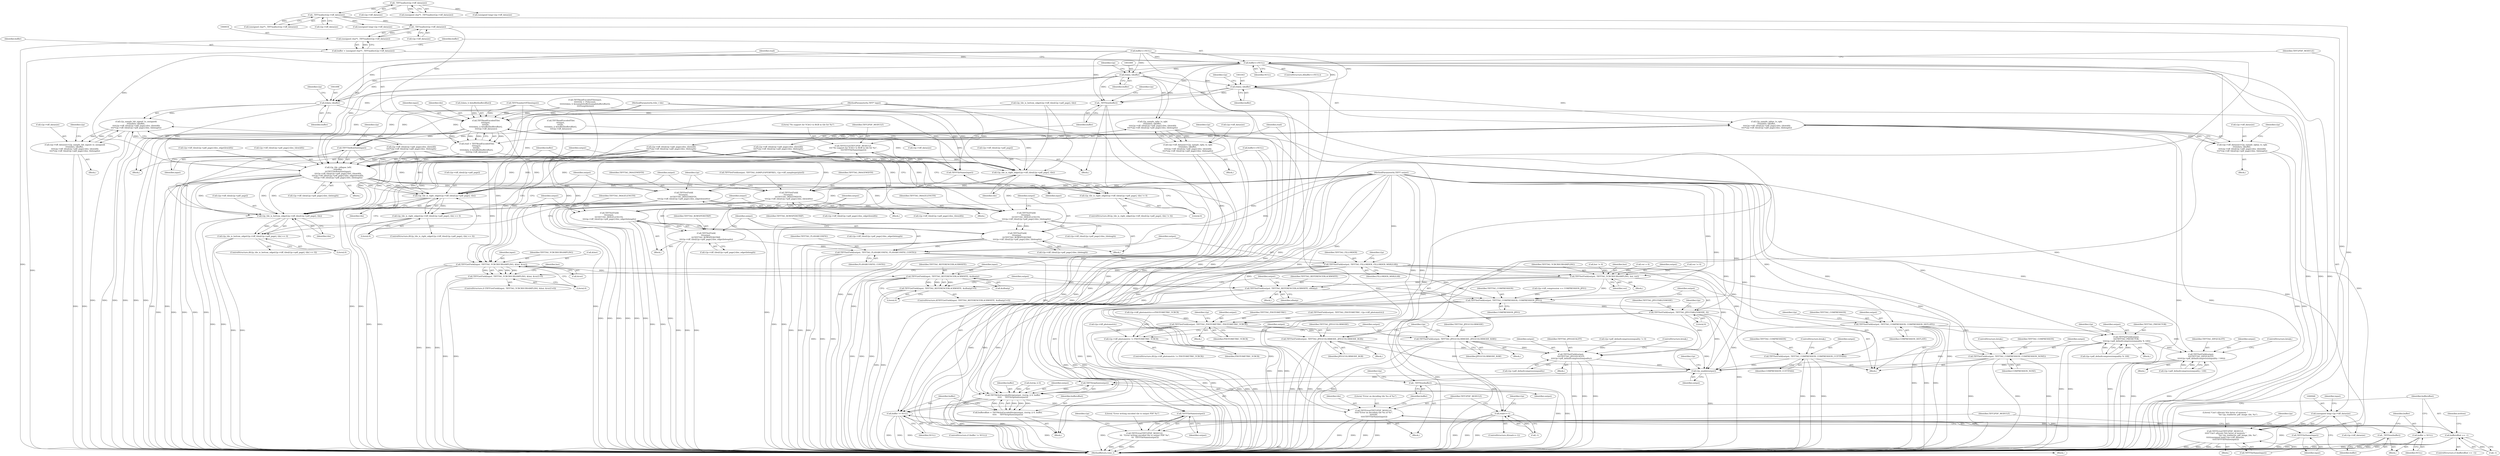 digraph "0_libtiff_c7153361a4041260719b340f73f2f76@API" {
"1000935" [label="(Call,_TIFFmalloc(t2p->tiff_datasize))"];
"1000826" [label="(Call,_TIFFmalloc(t2p->tiff_datasize))"];
"1000796" [label="(Call,_TIFFmalloc(t2p->tiff_datasize))"];
"1000933" [label="(Call,(unsigned char*) _TIFFmalloc(t2p->tiff_datasize))"];
"1000931" [label="(Call,buffer = (unsigned char*) _TIFFmalloc(t2p->tiff_datasize))"];
"1000940" [label="(Call,buffer==NULL)"];
"1000987" [label="(Call,_TIFFfree(buffer))"];
"1001008" [label="(Call,(tdata_t)buffer)"];
"1001007" [label="(Call,t2p_sample_rgba_to_rgb(\n\t\t\t\t(tdata_t)buffer, \n\t\t\t\tt2p->tiff_tiles[t2p->pdf_page].tiles_tilewidth\n\t\t\t\t*t2p->tiff_tiles[t2p->pdf_page].tiles_tilelength))"];
"1001003" [label="(Call,t2p->tiff_datasize=t2p_sample_rgba_to_rgb(\n\t\t\t\t(tdata_t)buffer, \n\t\t\t\tt2p->tiff_tiles[t2p->pdf_page].tiles_tilewidth\n\t\t\t\t*t2p->tiff_tiles[t2p->pdf_page].tiles_tilelength))"];
"1001042" [label="(Call,(tdata_t)buffer)"];
"1001041" [label="(Call,t2p_sample_rgbaa_to_rgb(\n\t\t\t\t(tdata_t)buffer, \n\t\t\t\tt2p->tiff_tiles[t2p->pdf_page].tiles_tilewidth\n\t\t\t\t*t2p->tiff_tiles[t2p->pdf_page].tiles_tilelength))"];
"1001037" [label="(Call,t2p->tiff_datasize=t2p_sample_rgbaa_to_rgb(\n\t\t\t\t(tdata_t)buffer, \n\t\t\t\tt2p->tiff_tiles[t2p->pdf_page].tiles_tilewidth\n\t\t\t\t*t2p->tiff_tiles[t2p->pdf_page].tiles_tilelength))"];
"1001076" [label="(Call,_TIFFfree(buffer))"];
"1001097" [label="(Call,(tdata_t)buffer)"];
"1001096" [label="(Call,t2p_sample_lab_signed_to_unsigned(\n\t\t\t\t(tdata_t)buffer, \n\t\t\t\tt2p->tiff_tiles[t2p->pdf_page].tiles_tilewidth\n\t\t\t\t*t2p->tiff_tiles[t2p->pdf_page].tiles_tilelength))"];
"1001092" [label="(Call,t2p->tiff_datasize=t2p_sample_lab_signed_to_unsigned(\n\t\t\t\t(tdata_t)buffer, \n\t\t\t\tt2p->tiff_tiles[t2p->pdf_page].tiles_tilewidth\n\t\t\t\t*t2p->tiff_tiles[t2p->pdf_page].tiles_tilelength))"];
"1001132" [label="(Call,t2p_tile_collapse_left(\n\t\t\tbuffer, \n\t\t\tTIFFTileRowSize(input),\n\t\t\tt2p->tiff_tiles[t2p->pdf_page].tiles_tilewidth,\n\t\t\tt2p->tiff_tiles[t2p->pdf_page].tiles_edgetilewidth, \n\t\t\tt2p->tiff_tiles[t2p->pdf_page].tiles_tilelength))"];
"1001185" [label="(Call,t2p_tile_is_right_edge(t2p->tiff_tiles[t2p->pdf_page], tile))"];
"1001184" [label="(Call,t2p_tile_is_right_edge(t2p->tiff_tiles[t2p->pdf_page], tile) == 0)"];
"1001224" [label="(Call,t2p_tile_is_bottom_edge(t2p->tiff_tiles[t2p->pdf_page], tile))"];
"1001223" [label="(Call,t2p_tile_is_bottom_edge(t2p->tiff_tiles[t2p->pdf_page], tile) == 0)"];
"1001196" [label="(Call,TIFFSetField(\n\t\t\toutput, \n\t\t\tTIFFTAG_IMAGEWIDTH, \n\t\t\tt2p->tiff_tiles[t2p->pdf_page].tiles_tilewidth))"];
"1001235" [label="(Call,TIFFSetField(\n\t\t\toutput, \n\t\t\tTIFFTAG_IMAGELENGTH, \n\t\t\tt2p->tiff_tiles[t2p->pdf_page].tiles_tilelength))"];
"1001247" [label="(Call,TIFFSetField(\n\t\t\toutput, \n\t\t\tTIFFTAG_ROWSPERSTRIP, \n\t\t\tt2p->tiff_tiles[t2p->pdf_page].tiles_tilelength))"];
"1001285" [label="(Call,TIFFSetField(output, TIFFTAG_PLANARCONFIG, PLANARCONFIG_CONTIG))"];
"1001289" [label="(Call,TIFFSetField(output, TIFFTAG_FILLORDER, FILLORDER_MSB2LSB))"];
"1001299" [label="(Call,TIFFSetField(output, TIFFTAG_COMPRESSION, COMPRESSION_NONE))"];
"1001478" [label="(Call,t2p_enable(output))"];
"1001493" [label="(Call,TIFFStripSize(output))"];
"1001487" [label="(Call,TIFFWriteEncodedStrip(output, (tstrip_t) 0, buffer,\n\t\t\t\t\t     TIFFStripSize(output)))"];
"1001485" [label="(Call,bufferoffset = TIFFWriteEncodedStrip(output, (tstrip_t) 0, buffer,\n\t\t\t\t\t     TIFFStripSize(output)))"];
"1001506" [label="(Call,bufferoffset == -1)"];
"1001496" [label="(Call,buffer != NULL)"];
"1001500" [label="(Call,_TIFFfree(buffer))"];
"1001502" [label="(Call,buffer = NULL)"];
"1001514" [label="(Call,TIFFFileName(output))"];
"1001511" [label="(Call,TIFFError(TIFF2PDF_MODULE, \n\t\t\t  \"Error writing encoded tile to output PDF %s\", \n\t\t\t  TIFFFileName(output)))"];
"1001305" [label="(Call,TIFFSetField(output, TIFFTAG_COMPRESSION, COMPRESSION_CCITTFAX4))"];
"1001346" [label="(Call,TIFFSetField(output, TIFFTAG_YCBCRSUBSAMPLING, hor, ver))"];
"1001360" [label="(Call,TIFFSetField(output, TIFFTAG_REFERENCEBLACKWHITE, xfloatp))"];
"1001364" [label="(Call,TIFFSetField(output, TIFFTAG_COMPRESSION, COMPRESSION_JPEG))"];
"1001368" [label="(Call,TIFFSetField(output, TIFFTAG_JPEGTABLESMODE, 0))"];
"1001381" [label="(Call,TIFFSetField(output, TIFFTAG_PHOTOMETRIC, PHOTOMETRIC_YCBCR))"];
"1001386" [label="(Call,t2p->tiff_photometric != PHOTOMETRIC_YCBCR)"];
"1001392" [label="(Call,TIFFSetField(output, TIFFTAG_JPEGCOLORMODE, JPEGCOLORMODE_RGB))"];
"1001429" [label="(Call,TIFFSetField(output, \n\t\t\t\tTIFFTAG_JPEGQUALITY, \n\t\t\t\tt2p->pdf_defaultcompressionquality))"];
"1001398" [label="(Call,TIFFSetField(output, TIFFTAG_JPEGCOLORMODE, JPEGCOLORMODE_RAW))"];
"1001437" [label="(Call,TIFFSetField(output, TIFFTAG_COMPRESSION, COMPRESSION_DEFLATE))"];
"1001450" [label="(Call,TIFFSetField(output, \n\t\t\t\tTIFFTAG_PREDICTOR, \n\t\t\t\tt2p->pdf_defaultcompressionquality % 100))"];
"1001467" [label="(Call,TIFFSetField(output, \n\t\t\t\tTIFFTAG_ZIPQUALITY, \n\t\t\t\t(t2p->pdf_defaultcompressionquality / 100)))"];
"1001261" [label="(Call,TIFFSetField(\n\t\t\toutput, \n\t\t\tTIFFTAG_IMAGELENGTH, \n\t\t\tt2p->tiff_tiles[t2p->pdf_page].tiles_edgetilelength))"];
"1001273" [label="(Call,TIFFSetField(\n\t\t\toutput, \n\t\t\tTIFFTAG_ROWSPERSTRIP, \n\t\t\tt2p->tiff_tiles[t2p->pdf_page].tiles_edgetilelength))"];
"1001210" [label="(Call,TIFFSetField(\n\t\t\toutput, \n\t\t\tTIFFTAG_IMAGEWIDTH, \n\t\t\tt2p->tiff_tiles[t2p->pdf_page].tiles_edgetilewidth))"];
"1000947" [label="(Call,(unsigned long) t2p->tiff_datasize)"];
"1000944" [label="(Call,TIFFError(TIFF2PDF_MODULE, \n\t\t\t\t\t\"Can't allocate %lu bytes of memory \"\n                                        \"for t2p_readwrite_pdf_image_tile, %s\", \n\t\t\t\t\t(unsigned long) t2p->tiff_datasize, \n\t\t\t\t\tTIFFFileName(input)))"];
"1000963" [label="(Call,TIFFReadEncodedTile(\n\t\t\t\tinput, \n\t\t\t\ttile, \n\t\t\t\t(tdata_t) &buffer[bufferoffset], \n\t\t\t\tt2p->tiff_datasize))"];
"1000961" [label="(Call,read = TIFFReadEncodedTile(\n\t\t\t\tinput, \n\t\t\t\ttile, \n\t\t\t\t(tdata_t) &buffer[bufferoffset], \n\t\t\t\tt2p->tiff_datasize))"];
"1000976" [label="(Call,read==-1)"];
"1000981" [label="(Call,TIFFError(TIFF2PDF_MODULE, \n\t\t\t\t\t\"Error on decoding tile %u of %s\", \n\t\t\t\t\ttile, \n\t\t\t\t\tTIFFFileName(input)))"];
"1000985" [label="(Call,TIFFFileName(input))"];
"1001074" [label="(Call,TIFFFileName(input))"];
"1001071" [label="(Call,TIFFError(TIFF2PDF_MODULE, \n\t\t\t\t\"No support for YCbCr to RGB in tile for %s\", \n\t\t\t\tTIFFFileName(input)))"];
"1001121" [label="(Call,t2p_tile_is_right_edge(t2p->tiff_tiles[t2p->pdf_page], tile))"];
"1001120" [label="(Call,t2p_tile_is_right_edge(t2p->tiff_tiles[t2p->pdf_page], tile) != 0)"];
"1001134" [label="(Call,TIFFTileRowSize(input))"];
"1001328" [label="(Call,TIFFGetField(input, TIFFTAG_YCBCRSUBSAMPLING, &hor, &ver))"];
"1001327" [label="(Call,TIFFGetField(input, TIFFTAG_YCBCRSUBSAMPLING, &hor, &ver)!=0)"];
"1001353" [label="(Call,TIFFGetField(input, TIFFTAG_REFERENCEBLACKWHITE, &xfloatp))"];
"1001352" [label="(Call,TIFFGetField(input, TIFFTAG_REFERENCEBLACKWHITE, &xfloatp)!=0)"];
"1001355" [label="(Identifier,TIFFTAG_REFERENCEBLACKWHITE)"];
"1000869" [label="(Call,TIFFReadEncodedTile(input, \n\t\t\t\t\t\ttile + i*tilecount, \n\t\t\t\t\t\t(tdata_t) &(samplebuffer[samplebufferoffset]), \n\t\t\t\t\t\tseptilesize))"];
"1001348" [label="(Identifier,TIFFTAG_YCBCRSUBSAMPLING)"];
"1001232" [label="(Identifier,tile)"];
"1001359" [label="(Block,)"];
"1000984" [label="(Identifier,tile)"];
"1001099" [label="(Identifier,buffer)"];
"1001430" [label="(Identifier,output)"];
"1001445" [label="(Identifier,t2p)"];
"1000985" [label="(Call,TIFFFileName(input))"];
"1001390" [label="(Identifier,PHOTOMETRIC_YCBCR)"];
"1001395" [label="(Identifier,JPEGCOLORMODE_RGB)"];
"1001288" [label="(Identifier,PLANARCONFIG_CONTIG)"];
"1001494" [label="(Identifier,output)"];
"1000826" [label="(Call,_TIFFmalloc(t2p->tiff_datasize))"];
"1001453" [label="(Call,t2p->pdf_defaultcompressionquality % 100)"];
"1001501" [label="(Identifier,buffer)"];
"1000981" [label="(Call,TIFFError(TIFF2PDF_MODULE, \n\t\t\t\t\t\"Error on decoding tile %u of %s\", \n\t\t\t\t\ttile, \n\t\t\t\t\tTIFFFileName(input)))"];
"1001486" [label="(Identifier,bufferoffset)"];
"1001213" [label="(Call,t2p->tiff_tiles[t2p->pdf_page].tiles_edgetilewidth)"];
"1001329" [label="(Identifier,input)"];
"1000963" [label="(Call,TIFFReadEncodedTile(\n\t\t\t\tinput, \n\t\t\t\ttile, \n\t\t\t\t(tdata_t) &buffer[bufferoffset], \n\t\t\t\tt2p->tiff_datasize))"];
"1000947" [label="(Call,(unsigned long) t2p->tiff_datasize)"];
"1001045" [label="(Call,t2p->tiff_tiles[t2p->pdf_page].tiles_tilewidth\n\t\t\t\t*t2p->tiff_tiles[t2p->pdf_page].tiles_tilelength)"];
"1001502" [label="(Call,buffer = NULL)"];
"1001234" [label="(Block,)"];
"1001388" [label="(Identifier,t2p)"];
"1001360" [label="(Call,TIFFSetField(output, TIFFTAG_REFERENCEBLACKWHITE, xfloatp))"];
"1000961" [label="(Call,read = TIFFReadEncodedTile(\n\t\t\t\tinput, \n\t\t\t\ttile, \n\t\t\t\t(tdata_t) &buffer[bufferoffset], \n\t\t\t\tt2p->tiff_datasize))"];
"1001301" [label="(Identifier,TIFFTAG_COMPRESSION)"];
"1001339" [label="(Call,hor != 0)"];
"1001260" [label="(Block,)"];
"1001478" [label="(Call,t2p_enable(output))"];
"1001394" [label="(Identifier,TIFFTAG_JPEGCOLORMODE)"];
"1001130" [label="(Literal,0)"];
"1001333" [label="(Call,&ver)"];
"1001467" [label="(Call,TIFFSetField(output, \n\t\t\t\tTIFFTAG_ZIPQUALITY, \n\t\t\t\t(t2p->pdf_defaultcompressionquality / 100)))"];
"1000942" [label="(Identifier,NULL)"];
"1001392" [label="(Call,TIFFSetField(output, TIFFTAG_JPEGCOLORMODE, JPEGCOLORMODE_RGB))"];
"1000112" [label="(MethodParameterIn,ttile_t tile)"];
"1001356" [label="(Call,&xfloatp)"];
"1001236" [label="(Identifier,output)"];
"1000933" [label="(Call,(unsigned char*) _TIFFmalloc(t2p->tiff_datasize))"];
"1001247" [label="(Call,TIFFSetField(\n\t\t\toutput, \n\t\t\tTIFFTAG_ROWSPERSTRIP, \n\t\t\tt2p->tiff_tiles[t2p->pdf_page].tiles_tilelength))"];
"1001429" [label="(Call,TIFFSetField(output, \n\t\t\t\tTIFFTAG_JPEGQUALITY, \n\t\t\t\tt2p->pdf_defaultcompressionquality))"];
"1001518" [label="(Identifier,t2p)"];
"1001349" [label="(Identifier,hor)"];
"1001323" [label="(Call,ver = 0)"];
"1001300" [label="(Identifier,output)"];
"1001439" [label="(Identifier,TIFFTAG_COMPRESSION)"];
"1001211" [label="(Identifier,output)"];
"1000953" [label="(Identifier,input)"];
"1001120" [label="(Call,t2p_tile_is_right_edge(t2p->tiff_tiles[t2p->pdf_page], tile) != 0)"];
"1001289" [label="(Call,TIFFSetField(output, TIFFTAG_FILLORDER, FILLORDER_MSB2LSB))"];
"1000982" [label="(Identifier,TIFF2PDF_MODULE)"];
"1001093" [label="(Call,t2p->tiff_datasize)"];
"1001431" [label="(Identifier,TIFFTAG_JPEGQUALITY)"];
"1001193" [label="(Identifier,tile)"];
"1001223" [label="(Call,t2p_tile_is_bottom_edge(t2p->tiff_tiles[t2p->pdf_page], tile) == 0)"];
"1001222" [label="(ControlStructure,if(t2p_tile_is_bottom_edge(t2p->tiff_tiles[t2p->pdf_page], tile) == 0))"];
"1001399" [label="(Identifier,output)"];
"1001398" [label="(Call,TIFFSetField(output, TIFFTAG_JPEGCOLORMODE, JPEGCOLORMODE_RAW))"];
"1001302" [label="(Identifier,COMPRESSION_NONE)"];
"1001290" [label="(Identifier,output)"];
"1001368" [label="(Call,TIFFSetField(output, TIFFTAG_JPEGTABLESMODE, 0))"];
"1001512" [label="(Identifier,TIFF2PDF_MODULE)"];
"1001485" [label="(Call,bufferoffset = TIFFWriteEncodedStrip(output, (tstrip_t) 0, buffer,\n\t\t\t\t\t     TIFFStripSize(output)))"];
"1001504" [label="(Identifier,NULL)"];
"1000962" [label="(Identifier,read)"];
"1001233" [label="(Literal,0)"];
"1001387" [label="(Call,t2p->tiff_photometric)"];
"1001135" [label="(Identifier,input)"];
"1001132" [label="(Call,t2p_tile_collapse_left(\n\t\t\tbuffer, \n\t\t\tTIFFTileRowSize(input),\n\t\t\tt2p->tiff_tiles[t2p->pdf_page].tiles_tilewidth,\n\t\t\tt2p->tiff_tiles[t2p->pdf_page].tiles_edgetilewidth, \n\t\t\tt2p->tiff_tiles[t2p->pdf_page].tiles_tilelength))"];
"1001133" [label="(Identifier,buffer)"];
"1000991" [label="(Identifier,t2p)"];
"1001366" [label="(Identifier,TIFFTAG_COMPRESSION)"];
"1001038" [label="(Call,t2p->tiff_datasize)"];
"1001340" [label="(Identifier,hor)"];
"1000931" [label="(Call,buffer = (unsigned char*) _TIFFmalloc(t2p->tiff_datasize))"];
"1001071" [label="(Call,TIFFError(TIFF2PDF_MODULE, \n\t\t\t\t\"No support for YCbCr to RGB in tile for %s\", \n\t\t\t\tTIFFFileName(input)))"];
"1001199" [label="(Call,t2p->tiff_tiles[t2p->pdf_page].tiles_tilewidth)"];
"1001285" [label="(Call,TIFFSetField(output, TIFFTAG_PLANARCONFIG, PLANARCONFIG_CONTIG))"];
"1001515" [label="(Identifier,output)"];
"1000932" [label="(Identifier,buffer)"];
"1001308" [label="(Identifier,COMPRESSION_CCITTFAX4)"];
"1001328" [label="(Call,TIFFGetField(input, TIFFTAG_YCBCRSUBSAMPLING, &hor, &ver))"];
"1001487" [label="(Call,TIFFWriteEncodedStrip(output, (tstrip_t) 0, buffer,\n\t\t\t\t\t     TIFFStripSize(output)))"];
"1000927" [label="(Call,buffer==NULL)"];
"1000824" [label="(Call,(unsigned char*) _TIFFmalloc(t2p->tiff_datasize))"];
"1001380" [label="(Block,)"];
"1000999" [label="(Identifier,t2p)"];
"1000945" [label="(Identifier,TIFF2PDF_MODULE)"];
"1001042" [label="(Call,(tdata_t)buffer)"];
"1000930" [label="(Block,)"];
"1001124" [label="(Identifier,t2p)"];
"1000987" [label="(Call,_TIFFfree(buffer))"];
"1000980" [label="(Block,)"];
"1001097" [label="(Call,(tdata_t)buffer)"];
"1001010" [label="(Identifier,buffer)"];
"1001237" [label="(Identifier,TIFFTAG_IMAGELENGTH)"];
"1001291" [label="(Identifier,TIFFTAG_FILLORDER)"];
"1001297" [label="(Block,)"];
"1001492" [label="(Identifier,buffer)"];
"1001423" [label="(Call,t2p->pdf_defaultcompressionquality != 0)"];
"1001345" [label="(Block,)"];
"1001129" [label="(Identifier,tile)"];
"1001511" [label="(Call,TIFFError(TIFF2PDF_MODULE, \n\t\t\t  \"Error writing encoded tile to output PDF %s\", \n\t\t\t  TIFFFileName(output)))"];
"1001184" [label="(Call,t2p_tile_is_right_edge(t2p->tiff_tiles[t2p->pdf_page], tile) == 0)"];
"1000111" [label="(MethodParameterIn,TIFF* output)"];
"1001134" [label="(Call,TIFFTileRowSize(input))"];
"1001365" [label="(Identifier,output)"];
"1001139" [label="(Identifier,t2p)"];
"1000972" [label="(Call,t2p->tiff_datasize)"];
"1001496" [label="(Call,buffer != NULL)"];
"1000827" [label="(Call,t2p->tiff_datasize)"];
"1001273" [label="(Call,TIFFSetField(\n\t\t\toutput, \n\t\t\tTIFFTAG_ROWSPERSTRIP, \n\t\t\tt2p->tiff_tiles[t2p->pdf_page].tiles_edgetilelength))"];
"1001303" [label="(ControlStructure,break;)"];
"1001362" [label="(Identifier,TIFFTAG_REFERENCEBLACKWHITE)"];
"1000949" [label="(Call,t2p->tiff_datasize)"];
"1001470" [label="(Call,t2p->pdf_defaultcompressionquality / 100)"];
"1001248" [label="(Identifier,output)"];
"1001235" [label="(Call,TIFFSetField(\n\t\t\toutput, \n\t\t\tTIFFTAG_IMAGELENGTH, \n\t\t\tt2p->tiff_tiles[t2p->pdf_page].tiles_tilelength))"];
"1000976" [label="(Call,read==-1)"];
"1000796" [label="(Call,_TIFFmalloc(t2p->tiff_datasize))"];
"1001194" [label="(Literal,0)"];
"1001080" [label="(Identifier,t2p)"];
"1001264" [label="(Call,t2p->tiff_tiles[t2p->pdf_page].tiles_edgetilelength)"];
"1000977" [label="(Identifier,read)"];
"1001073" [label="(Literal,\"No support for YCbCr to RGB in tile for %s\")"];
"1001510" [label="(Block,)"];
"1001067" [label="(Identifier,t2p)"];
"1001091" [label="(Block,)"];
"1001391" [label="(Block,)"];
"1001347" [label="(Identifier,output)"];
"1000797" [label="(Call,t2p->tiff_datasize)"];
"1000946" [label="(Literal,\"Can't allocate %lu bytes of memory \"\n                                        \"for t2p_readwrite_pdf_image_tile, %s\")"];
"1000735" [label="(Call,TIFFReadEncodedTile(\n\t\t\tinput, \n\t\t\ttile, \n\t\t\t(tdata_t) &buffer[bufferoffset], \n\t\t\tt2p->tiff_datasize))"];
"1001462" [label="(Identifier,t2p)"];
"1001015" [label="(Identifier,t2p)"];
"1000965" [label="(Identifier,tile)"];
"1000978" [label="(Call,-1)"];
"1001145" [label="(Call,t2p->tiff_tiles[t2p->pdf_page].tiles_edgetilewidth)"];
"1001292" [label="(Identifier,FILLORDER_MSB2LSB)"];
"1001475" [label="(ControlStructure,break;)"];
"1001287" [label="(Identifier,TIFFTAG_PLANARCONFIG)"];
"1000952" [label="(Call,TIFFFileName(input))"];
"1001326" [label="(ControlStructure,if (TIFFGetField(input, TIFFTAG_YCBCRSUBSAMPLING, &hor, &ver)!=0))"];
"1001164" [label="(Identifier,output)"];
"1001335" [label="(Literal,0)"];
"1000966" [label="(Call,(tdata_t) &buffer[bufferoffset])"];
"1000944" [label="(Call,TIFFError(TIFF2PDF_MODULE, \n\t\t\t\t\t\"Can't allocate %lu bytes of memory \"\n                                        \"for t2p_readwrite_pdf_image_tile, %s\", \n\t\t\t\t\t(unsigned long) t2p->tiff_datasize, \n\t\t\t\t\tTIFFFileName(input)))"];
"1001036" [label="(Block,)"];
"1001513" [label="(Literal,\"Error writing encoded tile to output PDF %s\")"];
"1001209" [label="(Block,)"];
"1001225" [label="(Call,t2p->tiff_tiles[t2p->pdf_page])"];
"1001405" [label="(Identifier,t2p)"];
"1001451" [label="(Identifier,output)"];
"1001196" [label="(Call,TIFFSetField(\n\t\t\toutput, \n\t\t\tTIFFTAG_IMAGEWIDTH, \n\t\t\tt2p->tiff_tiles[t2p->pdf_page].tiles_tilewidth))"];
"1001307" [label="(Identifier,TIFFTAG_COMPRESSION)"];
"1001342" [label="(Call,ver != 0)"];
"1001351" [label="(ControlStructure,if(TIFFGetField(input, TIFFTAG_REFERENCEBLACKWHITE, &xfloatp)!=0))"];
"1001354" [label="(Identifier,input)"];
"1001186" [label="(Call,t2p->tiff_tiles[t2p->pdf_page])"];
"1000540" [label="(Call,t2p->tiff_compression == COMPRESSION_JPEG)"];
"1001466" [label="(Block,)"];
"1001358" [label="(Literal,0)"];
"1001498" [label="(Identifier,NULL)"];
"1001049" [label="(Identifier,t2p)"];
"1000936" [label="(Call,t2p->tiff_datasize)"];
"1001489" [label="(Call,(tstrip_t) 0)"];
"1001400" [label="(Identifier,TIFFTAG_JPEGCOLORMODE)"];
"1001210" [label="(Call,TIFFSetField(\n\t\t\toutput, \n\t\t\tTIFFTAG_IMAGEWIDTH, \n\t\t\tt2p->tiff_tiles[t2p->pdf_page].tiles_edgetilewidth))"];
"1001440" [label="(Identifier,COMPRESSION_DEFLATE)"];
"1000939" [label="(ControlStructure,if(buffer==NULL))"];
"1001497" [label="(Identifier,buffer)"];
"1001361" [label="(Identifier,output)"];
"1001493" [label="(Call,TIFFStripSize(output))"];
"1001385" [label="(ControlStructure,if(t2p->tiff_photometric != PHOTOMETRIC_YCBCR))"];
"1001500" [label="(Call,_TIFFfree(buffer))"];
"1001364" [label="(Call,TIFFSetField(output, TIFFTAG_COMPRESSION, COMPRESSION_JPEG))"];
"1001401" [label="(Identifier,JPEGCOLORMODE_RAW)"];
"1001154" [label="(Call,t2p->tiff_tiles[t2p->pdf_page].tiles_tilelength)"];
"1001469" [label="(Identifier,TIFFTAG_ZIPQUALITY)"];
"1000783" [label="(Call,TIFFNumberOfTiles(input))"];
"1001384" [label="(Identifier,PHOTOMETRIC_YCBCR)"];
"1000838" [label="(Call,(unsigned long) t2p->tiff_datasize)"];
"1001044" [label="(Identifier,buffer)"];
"1000110" [label="(MethodParameterIn,TIFF* input)"];
"1001274" [label="(Identifier,output)"];
"1001074" [label="(Call,TIFFFileName(input))"];
"1000943" [label="(Block,)"];
"1001499" [label="(Block,)"];
"1000986" [label="(Identifier,input)"];
"1001197" [label="(Identifier,output)"];
"1001037" [label="(Call,t2p->tiff_datasize=t2p_sample_rgbaa_to_rgb(\n\t\t\t\t(tdata_t)buffer, \n\t\t\t\tt2p->tiff_tiles[t2p->pdf_page].tiles_tilewidth\n\t\t\t\t*t2p->tiff_tiles[t2p->pdf_page].tiles_tilelength))"];
"1001092" [label="(Call,t2p->tiff_datasize=t2p_sample_lab_signed_to_unsigned(\n\t\t\t\t(tdata_t)buffer, \n\t\t\t\tt2p->tiff_tiles[t2p->pdf_page].tiles_tilewidth\n\t\t\t\t*t2p->tiff_tiles[t2p->pdf_page].tiles_tilelength))"];
"1001195" [label="(Block,)"];
"1001507" [label="(Identifier,bufferoffset)"];
"1000185" [label="(Call,t2p_tile_is_bottom_edge(t2p->tiff_tiles[t2p->pdf_page], tile))"];
"1001119" [label="(ControlStructure,if(t2p_tile_is_right_edge(t2p->tiff_tiles[t2p->pdf_page], tile) != 0))"];
"1001437" [label="(Call,TIFFSetField(output, TIFFTAG_COMPRESSION, COMPRESSION_DEFLATE))"];
"1001449" [label="(Block,)"];
"1001505" [label="(ControlStructure,if (bufferoffset == -1))"];
"1001100" [label="(Call,t2p->tiff_tiles[t2p->pdf_page].tiles_tilewidth\n\t\t\t\t*t2p->tiff_tiles[t2p->pdf_page].tiles_tilelength)"];
"1001075" [label="(Identifier,input)"];
"1001346" [label="(Call,TIFFSetField(output, TIFFTAG_YCBCRSUBSAMPLING, hor, ver))"];
"1001386" [label="(Call,t2p->tiff_photometric != PHOTOMETRIC_YCBCR)"];
"1001121" [label="(Call,t2p_tile_is_right_edge(t2p->tiff_tiles[t2p->pdf_page], tile))"];
"1001183" [label="(ControlStructure,if(t2p_tile_is_right_edge(t2p->tiff_tiles[t2p->pdf_page], tile) == 0))"];
"1000113" [label="(Block,)"];
"1001295" [label="(Identifier,t2p)"];
"1001275" [label="(Identifier,TIFFTAG_ROWSPERSTRIP)"];
"1001077" [label="(Identifier,buffer)"];
"1001495" [label="(ControlStructure,if (buffer != NULL))"];
"1001261" [label="(Call,TIFFSetField(\n\t\t\toutput, \n\t\t\tTIFFTAG_IMAGELENGTH, \n\t\t\tt2p->tiff_tiles[t2p->pdf_page].tiles_edgetilelength))"];
"1000956" [label="(Identifier,t2p)"];
"1001104" [label="(Identifier,t2p)"];
"1001136" [label="(Call,t2p->tiff_tiles[t2p->pdf_page].tiles_tilewidth)"];
"1001224" [label="(Call,t2p_tile_is_bottom_edge(t2p->tiff_tiles[t2p->pdf_page], tile))"];
"1001312" [label="(Call,t2p->tiff_photometric==PHOTOMETRIC_YCBCR)"];
"1001327" [label="(Call,TIFFGetField(input, TIFFTAG_YCBCRSUBSAMPLING, &hor, &ver)!=0)"];
"1001352" [label="(Call,TIFFGetField(input, TIFFTAG_REFERENCEBLACKWHITE, &xfloatp)!=0)"];
"1001482" [label="(Identifier,t2p)"];
"1001382" [label="(Identifier,output)"];
"1001383" [label="(Identifier,TIFFTAG_PHOTOMETRIC)"];
"1001432" [label="(Call,t2p->pdf_defaultcompressionquality)"];
"1001369" [label="(Identifier,output)"];
"1000712" [label="(Call,buffer==NULL)"];
"1001177" [label="(Call,TIFFSetField(output, TIFFTAG_SAMPLESPERPIXEL, t2p->tiff_samplesperpixel))"];
"1001514" [label="(Call,TIFFFileName(output))"];
"1001033" [label="(Identifier,t2p)"];
"1001371" [label="(Literal,0)"];
"1001452" [label="(Identifier,TIFFTAG_PREDICTOR)"];
"1001165" [label="(Call,TIFFSetField(output, TIFFTAG_PHOTOMETRIC, t2p->tiff_photometric))"];
"1001008" [label="(Call,(tdata_t)buffer)"];
"1001096" [label="(Call,t2p_sample_lab_signed_to_unsigned(\n\t\t\t\t(tdata_t)buffer, \n\t\t\t\tt2p->tiff_tiles[t2p->pdf_page].tiles_tilewidth\n\t\t\t\t*t2p->tiff_tiles[t2p->pdf_page].tiles_tilelength))"];
"1001305" [label="(Call,TIFFSetField(output, TIFFTAG_COMPRESSION, COMPRESSION_CCITTFAX4))"];
"1001286" [label="(Identifier,output)"];
"1001250" [label="(Call,t2p->tiff_tiles[t2p->pdf_page].tiles_tilelength)"];
"1001309" [label="(ControlStructure,break;)"];
"1001007" [label="(Call,t2p_sample_rgba_to_rgb(\n\t\t\t\t(tdata_t)buffer, \n\t\t\t\tt2p->tiff_tiles[t2p->pdf_page].tiles_tilewidth\n\t\t\t\t*t2p->tiff_tiles[t2p->pdf_page].tiles_tilelength))"];
"1000794" [label="(Call,(unsigned char*) _TIFFmalloc(t2p->tiff_datasize))"];
"1001435" [label="(ControlStructure,break;)"];
"1001131" [label="(Block,)"];
"1001212" [label="(Identifier,TIFFTAG_IMAGEWIDTH)"];
"1000964" [label="(Identifier,input)"];
"1001363" [label="(Identifier,xfloatp)"];
"1001353" [label="(Call,TIFFGetField(input, TIFFTAG_REFERENCEBLACKWHITE, &xfloatp))"];
"1001263" [label="(Identifier,TIFFTAG_IMAGELENGTH)"];
"1001375" [label="(Identifier,t2p)"];
"1001367" [label="(Identifier,COMPRESSION_JPEG)"];
"1000975" [label="(ControlStructure,if(read==-1))"];
"1000935" [label="(Call,_TIFFmalloc(t2p->tiff_datasize))"];
"1001330" [label="(Identifier,TIFFTAG_YCBCRSUBSAMPLING)"];
"1001076" [label="(Call,_TIFFfree(buffer))"];
"1001506" [label="(Call,bufferoffset == -1)"];
"1001381" [label="(Call,TIFFSetField(output, TIFFTAG_PHOTOMETRIC, PHOTOMETRIC_YCBCR))"];
"1001306" [label="(Identifier,output)"];
"1001524" [label="(Identifier,written)"];
"1000940" [label="(Call,buffer==NULL)"];
"1001238" [label="(Call,t2p->tiff_tiles[t2p->pdf_page].tiles_tilelength)"];
"1001276" [label="(Call,t2p->tiff_tiles[t2p->pdf_page].tiles_edgetilelength)"];
"1001397" [label="(Block,)"];
"1000983" [label="(Literal,\"Error on decoding tile %u of %s\")"];
"1001185" [label="(Call,t2p_tile_is_right_edge(t2p->tiff_tiles[t2p->pdf_page], tile))"];
"1000941" [label="(Identifier,buffer)"];
"1000988" [label="(Identifier,buffer)"];
"1001350" [label="(Identifier,ver)"];
"1001479" [label="(Identifier,output)"];
"1001198" [label="(Identifier,TIFFTAG_IMAGEWIDTH)"];
"1001249" [label="(Identifier,TIFFTAG_ROWSPERSTRIP)"];
"1001070" [label="(Block,)"];
"1001503" [label="(Identifier,buffer)"];
"1001041" [label="(Call,t2p_sample_rgbaa_to_rgb(\n\t\t\t\t(tdata_t)buffer, \n\t\t\t\tt2p->tiff_tiles[t2p->pdf_page].tiles_tilewidth\n\t\t\t\t*t2p->tiff_tiles[t2p->pdf_page].tiles_tilelength))"];
"1001428" [label="(Block,)"];
"1001438" [label="(Identifier,output)"];
"1001468" [label="(Identifier,output)"];
"1001508" [label="(Call,-1)"];
"1001530" [label="(MethodReturn,tsize_t)"];
"1001393" [label="(Identifier,output)"];
"1001003" [label="(Call,t2p->tiff_datasize=t2p_sample_rgba_to_rgb(\n\t\t\t\t(tdata_t)buffer, \n\t\t\t\tt2p->tiff_tiles[t2p->pdf_page].tiles_tilewidth\n\t\t\t\t*t2p->tiff_tiles[t2p->pdf_page].tiles_tilelength))"];
"1001072" [label="(Identifier,TIFF2PDF_MODULE)"];
"1001011" [label="(Call,t2p->tiff_tiles[t2p->pdf_page].tiles_tilewidth\n\t\t\t\t*t2p->tiff_tiles[t2p->pdf_page].tiles_tilelength)"];
"1001002" [label="(Block,)"];
"1001004" [label="(Call,t2p->tiff_datasize)"];
"1001262" [label="(Identifier,output)"];
"1001299" [label="(Call,TIFFSetField(output, TIFFTAG_COMPRESSION, COMPRESSION_NONE))"];
"1001122" [label="(Call,t2p->tiff_tiles[t2p->pdf_page])"];
"1001450" [label="(Call,TIFFSetField(output, \n\t\t\t\tTIFFTAG_PREDICTOR, \n\t\t\t\tt2p->pdf_defaultcompressionquality % 100))"];
"1001331" [label="(Call,&hor)"];
"1001370" [label="(Identifier,TIFFTAG_JPEGTABLESMODE)"];
"1001227" [label="(Identifier,t2p)"];
"1001488" [label="(Identifier,output)"];
"1000808" [label="(Call,(unsigned long) t2p->tiff_datasize)"];
"1000935" -> "1000933"  [label="AST: "];
"1000935" -> "1000936"  [label="CFG: "];
"1000936" -> "1000935"  [label="AST: "];
"1000933" -> "1000935"  [label="CFG: "];
"1000935" -> "1000933"  [label="DDG: "];
"1000826" -> "1000935"  [label="DDG: "];
"1000935" -> "1000947"  [label="DDG: "];
"1000935" -> "1000963"  [label="DDG: "];
"1000826" -> "1000824"  [label="AST: "];
"1000826" -> "1000827"  [label="CFG: "];
"1000827" -> "1000826"  [label="AST: "];
"1000824" -> "1000826"  [label="CFG: "];
"1000826" -> "1001530"  [label="DDG: "];
"1000826" -> "1000824"  [label="DDG: "];
"1000796" -> "1000826"  [label="DDG: "];
"1000826" -> "1000838"  [label="DDG: "];
"1000796" -> "1000794"  [label="AST: "];
"1000796" -> "1000797"  [label="CFG: "];
"1000797" -> "1000796"  [label="AST: "];
"1000794" -> "1000796"  [label="CFG: "];
"1000796" -> "1000794"  [label="DDG: "];
"1000796" -> "1000808"  [label="DDG: "];
"1000933" -> "1000931"  [label="AST: "];
"1000934" -> "1000933"  [label="AST: "];
"1000931" -> "1000933"  [label="CFG: "];
"1000933" -> "1001530"  [label="DDG: "];
"1000933" -> "1000931"  [label="DDG: "];
"1000931" -> "1000930"  [label="AST: "];
"1000932" -> "1000931"  [label="AST: "];
"1000941" -> "1000931"  [label="CFG: "];
"1000931" -> "1001530"  [label="DDG: "];
"1000931" -> "1000940"  [label="DDG: "];
"1000940" -> "1000939"  [label="AST: "];
"1000940" -> "1000942"  [label="CFG: "];
"1000941" -> "1000940"  [label="AST: "];
"1000942" -> "1000940"  [label="AST: "];
"1000945" -> "1000940"  [label="CFG: "];
"1000962" -> "1000940"  [label="CFG: "];
"1000940" -> "1001530"  [label="DDG: "];
"1000940" -> "1001530"  [label="DDG: "];
"1000940" -> "1001530"  [label="DDG: "];
"1000927" -> "1000940"  [label="DDG: "];
"1000940" -> "1000987"  [label="DDG: "];
"1000940" -> "1001008"  [label="DDG: "];
"1000940" -> "1001042"  [label="DDG: "];
"1000940" -> "1001076"  [label="DDG: "];
"1000940" -> "1001097"  [label="DDG: "];
"1000940" -> "1001132"  [label="DDG: "];
"1000940" -> "1001487"  [label="DDG: "];
"1000940" -> "1001496"  [label="DDG: "];
"1000987" -> "1000980"  [label="AST: "];
"1000987" -> "1000988"  [label="CFG: "];
"1000988" -> "1000987"  [label="AST: "];
"1000991" -> "1000987"  [label="CFG: "];
"1000987" -> "1001530"  [label="DDG: "];
"1000987" -> "1001530"  [label="DDG: "];
"1001008" -> "1001007"  [label="AST: "];
"1001008" -> "1001010"  [label="CFG: "];
"1001009" -> "1001008"  [label="AST: "];
"1001010" -> "1001008"  [label="AST: "];
"1001015" -> "1001008"  [label="CFG: "];
"1001008" -> "1001007"  [label="DDG: "];
"1000927" -> "1001008"  [label="DDG: "];
"1001008" -> "1001042"  [label="DDG: "];
"1001008" -> "1001076"  [label="DDG: "];
"1001008" -> "1001097"  [label="DDG: "];
"1001008" -> "1001132"  [label="DDG: "];
"1001008" -> "1001487"  [label="DDG: "];
"1001007" -> "1001003"  [label="AST: "];
"1001007" -> "1001011"  [label="CFG: "];
"1001011" -> "1001007"  [label="AST: "];
"1001003" -> "1001007"  [label="CFG: "];
"1001007" -> "1001530"  [label="DDG: "];
"1001007" -> "1001530"  [label="DDG: "];
"1001007" -> "1001003"  [label="DDG: "];
"1001007" -> "1001003"  [label="DDG: "];
"1001011" -> "1001007"  [label="DDG: "];
"1001011" -> "1001007"  [label="DDG: "];
"1001003" -> "1001002"  [label="AST: "];
"1001004" -> "1001003"  [label="AST: "];
"1001033" -> "1001003"  [label="CFG: "];
"1001003" -> "1001530"  [label="DDG: "];
"1001003" -> "1001530"  [label="DDG: "];
"1001042" -> "1001041"  [label="AST: "];
"1001042" -> "1001044"  [label="CFG: "];
"1001043" -> "1001042"  [label="AST: "];
"1001044" -> "1001042"  [label="AST: "];
"1001049" -> "1001042"  [label="CFG: "];
"1001042" -> "1001041"  [label="DDG: "];
"1000927" -> "1001042"  [label="DDG: "];
"1001042" -> "1001076"  [label="DDG: "];
"1001042" -> "1001097"  [label="DDG: "];
"1001042" -> "1001132"  [label="DDG: "];
"1001042" -> "1001487"  [label="DDG: "];
"1001041" -> "1001037"  [label="AST: "];
"1001041" -> "1001045"  [label="CFG: "];
"1001045" -> "1001041"  [label="AST: "];
"1001037" -> "1001041"  [label="CFG: "];
"1001041" -> "1001530"  [label="DDG: "];
"1001041" -> "1001530"  [label="DDG: "];
"1001041" -> "1001037"  [label="DDG: "];
"1001041" -> "1001037"  [label="DDG: "];
"1001045" -> "1001041"  [label="DDG: "];
"1001045" -> "1001041"  [label="DDG: "];
"1001037" -> "1001036"  [label="AST: "];
"1001038" -> "1001037"  [label="AST: "];
"1001067" -> "1001037"  [label="CFG: "];
"1001037" -> "1001530"  [label="DDG: "];
"1001037" -> "1001530"  [label="DDG: "];
"1001076" -> "1001070"  [label="AST: "];
"1001076" -> "1001077"  [label="CFG: "];
"1001077" -> "1001076"  [label="AST: "];
"1001080" -> "1001076"  [label="CFG: "];
"1001076" -> "1001530"  [label="DDG: "];
"1001076" -> "1001530"  [label="DDG: "];
"1000927" -> "1001076"  [label="DDG: "];
"1001097" -> "1001096"  [label="AST: "];
"1001097" -> "1001099"  [label="CFG: "];
"1001098" -> "1001097"  [label="AST: "];
"1001099" -> "1001097"  [label="AST: "];
"1001104" -> "1001097"  [label="CFG: "];
"1001097" -> "1001096"  [label="DDG: "];
"1000927" -> "1001097"  [label="DDG: "];
"1001097" -> "1001132"  [label="DDG: "];
"1001097" -> "1001487"  [label="DDG: "];
"1001096" -> "1001092"  [label="AST: "];
"1001096" -> "1001100"  [label="CFG: "];
"1001100" -> "1001096"  [label="AST: "];
"1001092" -> "1001096"  [label="CFG: "];
"1001096" -> "1001530"  [label="DDG: "];
"1001096" -> "1001530"  [label="DDG: "];
"1001096" -> "1001092"  [label="DDG: "];
"1001096" -> "1001092"  [label="DDG: "];
"1001100" -> "1001096"  [label="DDG: "];
"1001100" -> "1001096"  [label="DDG: "];
"1001092" -> "1001091"  [label="AST: "];
"1001093" -> "1001092"  [label="AST: "];
"1001124" -> "1001092"  [label="CFG: "];
"1001092" -> "1001530"  [label="DDG: "];
"1001092" -> "1001530"  [label="DDG: "];
"1001132" -> "1001131"  [label="AST: "];
"1001132" -> "1001154"  [label="CFG: "];
"1001133" -> "1001132"  [label="AST: "];
"1001134" -> "1001132"  [label="AST: "];
"1001136" -> "1001132"  [label="AST: "];
"1001145" -> "1001132"  [label="AST: "];
"1001154" -> "1001132"  [label="AST: "];
"1001164" -> "1001132"  [label="CFG: "];
"1001132" -> "1001530"  [label="DDG: "];
"1001132" -> "1001530"  [label="DDG: "];
"1001132" -> "1001530"  [label="DDG: "];
"1001132" -> "1001530"  [label="DDG: "];
"1001132" -> "1001530"  [label="DDG: "];
"1000712" -> "1001132"  [label="DDG: "];
"1000927" -> "1001132"  [label="DDG: "];
"1001134" -> "1001132"  [label="DDG: "];
"1001011" -> "1001132"  [label="DDG: "];
"1001011" -> "1001132"  [label="DDG: "];
"1001100" -> "1001132"  [label="DDG: "];
"1001100" -> "1001132"  [label="DDG: "];
"1001045" -> "1001132"  [label="DDG: "];
"1001045" -> "1001132"  [label="DDG: "];
"1001132" -> "1001185"  [label="DDG: "];
"1001132" -> "1001185"  [label="DDG: "];
"1001132" -> "1001185"  [label="DDG: "];
"1001132" -> "1001196"  [label="DDG: "];
"1001132" -> "1001210"  [label="DDG: "];
"1001132" -> "1001224"  [label="DDG: "];
"1001132" -> "1001224"  [label="DDG: "];
"1001132" -> "1001224"  [label="DDG: "];
"1001132" -> "1001235"  [label="DDG: "];
"1001132" -> "1001487"  [label="DDG: "];
"1001185" -> "1001184"  [label="AST: "];
"1001185" -> "1001193"  [label="CFG: "];
"1001186" -> "1001185"  [label="AST: "];
"1001193" -> "1001185"  [label="AST: "];
"1001194" -> "1001185"  [label="CFG: "];
"1001185" -> "1001184"  [label="DDG: "];
"1001185" -> "1001184"  [label="DDG: "];
"1001011" -> "1001185"  [label="DDG: "];
"1001011" -> "1001185"  [label="DDG: "];
"1001045" -> "1001185"  [label="DDG: "];
"1001045" -> "1001185"  [label="DDG: "];
"1001100" -> "1001185"  [label="DDG: "];
"1001100" -> "1001185"  [label="DDG: "];
"1001121" -> "1001185"  [label="DDG: "];
"1001121" -> "1001185"  [label="DDG: "];
"1000112" -> "1001185"  [label="DDG: "];
"1001185" -> "1001224"  [label="DDG: "];
"1001185" -> "1001224"  [label="DDG: "];
"1001184" -> "1001183"  [label="AST: "];
"1001184" -> "1001194"  [label="CFG: "];
"1001194" -> "1001184"  [label="AST: "];
"1001197" -> "1001184"  [label="CFG: "];
"1001211" -> "1001184"  [label="CFG: "];
"1001184" -> "1001530"  [label="DDG: "];
"1001184" -> "1001530"  [label="DDG: "];
"1001224" -> "1001223"  [label="AST: "];
"1001224" -> "1001232"  [label="CFG: "];
"1001225" -> "1001224"  [label="AST: "];
"1001232" -> "1001224"  [label="AST: "];
"1001233" -> "1001224"  [label="CFG: "];
"1001224" -> "1001530"  [label="DDG: "];
"1001224" -> "1001530"  [label="DDG: "];
"1001224" -> "1001223"  [label="DDG: "];
"1001224" -> "1001223"  [label="DDG: "];
"1001045" -> "1001224"  [label="DDG: "];
"1001045" -> "1001224"  [label="DDG: "];
"1001011" -> "1001224"  [label="DDG: "];
"1001011" -> "1001224"  [label="DDG: "];
"1001100" -> "1001224"  [label="DDG: "];
"1001100" -> "1001224"  [label="DDG: "];
"1001210" -> "1001224"  [label="DDG: "];
"1001196" -> "1001224"  [label="DDG: "];
"1000112" -> "1001224"  [label="DDG: "];
"1001223" -> "1001222"  [label="AST: "];
"1001223" -> "1001233"  [label="CFG: "];
"1001233" -> "1001223"  [label="AST: "];
"1001236" -> "1001223"  [label="CFG: "];
"1001262" -> "1001223"  [label="CFG: "];
"1001223" -> "1001530"  [label="DDG: "];
"1001223" -> "1001530"  [label="DDG: "];
"1001196" -> "1001195"  [label="AST: "];
"1001196" -> "1001199"  [label="CFG: "];
"1001197" -> "1001196"  [label="AST: "];
"1001198" -> "1001196"  [label="AST: "];
"1001199" -> "1001196"  [label="AST: "];
"1001227" -> "1001196"  [label="CFG: "];
"1001196" -> "1001530"  [label="DDG: "];
"1001196" -> "1001530"  [label="DDG: "];
"1001196" -> "1001530"  [label="DDG: "];
"1001177" -> "1001196"  [label="DDG: "];
"1000111" -> "1001196"  [label="DDG: "];
"1001011" -> "1001196"  [label="DDG: "];
"1001100" -> "1001196"  [label="DDG: "];
"1001045" -> "1001196"  [label="DDG: "];
"1001196" -> "1001235"  [label="DDG: "];
"1001196" -> "1001261"  [label="DDG: "];
"1001235" -> "1001234"  [label="AST: "];
"1001235" -> "1001238"  [label="CFG: "];
"1001236" -> "1001235"  [label="AST: "];
"1001237" -> "1001235"  [label="AST: "];
"1001238" -> "1001235"  [label="AST: "];
"1001248" -> "1001235"  [label="CFG: "];
"1001235" -> "1001530"  [label="DDG: "];
"1001235" -> "1001530"  [label="DDG: "];
"1001210" -> "1001235"  [label="DDG: "];
"1000111" -> "1001235"  [label="DDG: "];
"1001045" -> "1001235"  [label="DDG: "];
"1001011" -> "1001235"  [label="DDG: "];
"1001100" -> "1001235"  [label="DDG: "];
"1001235" -> "1001247"  [label="DDG: "];
"1001235" -> "1001247"  [label="DDG: "];
"1001247" -> "1001234"  [label="AST: "];
"1001247" -> "1001250"  [label="CFG: "];
"1001248" -> "1001247"  [label="AST: "];
"1001249" -> "1001247"  [label="AST: "];
"1001250" -> "1001247"  [label="AST: "];
"1001286" -> "1001247"  [label="CFG: "];
"1001247" -> "1001530"  [label="DDG: "];
"1001247" -> "1001530"  [label="DDG: "];
"1001247" -> "1001530"  [label="DDG: "];
"1000111" -> "1001247"  [label="DDG: "];
"1001247" -> "1001285"  [label="DDG: "];
"1001285" -> "1000113"  [label="AST: "];
"1001285" -> "1001288"  [label="CFG: "];
"1001286" -> "1001285"  [label="AST: "];
"1001287" -> "1001285"  [label="AST: "];
"1001288" -> "1001285"  [label="AST: "];
"1001290" -> "1001285"  [label="CFG: "];
"1001285" -> "1001530"  [label="DDG: "];
"1001285" -> "1001530"  [label="DDG: "];
"1001285" -> "1001530"  [label="DDG: "];
"1001273" -> "1001285"  [label="DDG: "];
"1000111" -> "1001285"  [label="DDG: "];
"1001285" -> "1001289"  [label="DDG: "];
"1001289" -> "1000113"  [label="AST: "];
"1001289" -> "1001292"  [label="CFG: "];
"1001290" -> "1001289"  [label="AST: "];
"1001291" -> "1001289"  [label="AST: "];
"1001292" -> "1001289"  [label="AST: "];
"1001295" -> "1001289"  [label="CFG: "];
"1001289" -> "1001530"  [label="DDG: "];
"1001289" -> "1001530"  [label="DDG: "];
"1001289" -> "1001530"  [label="DDG: "];
"1000111" -> "1001289"  [label="DDG: "];
"1001289" -> "1001299"  [label="DDG: "];
"1001289" -> "1001305"  [label="DDG: "];
"1001289" -> "1001346"  [label="DDG: "];
"1001289" -> "1001360"  [label="DDG: "];
"1001289" -> "1001364"  [label="DDG: "];
"1001289" -> "1001437"  [label="DDG: "];
"1001289" -> "1001478"  [label="DDG: "];
"1001299" -> "1001297"  [label="AST: "];
"1001299" -> "1001302"  [label="CFG: "];
"1001300" -> "1001299"  [label="AST: "];
"1001301" -> "1001299"  [label="AST: "];
"1001302" -> "1001299"  [label="AST: "];
"1001303" -> "1001299"  [label="CFG: "];
"1001299" -> "1001530"  [label="DDG: "];
"1001299" -> "1001530"  [label="DDG: "];
"1001299" -> "1001530"  [label="DDG: "];
"1000111" -> "1001299"  [label="DDG: "];
"1001299" -> "1001478"  [label="DDG: "];
"1001478" -> "1000113"  [label="AST: "];
"1001478" -> "1001479"  [label="CFG: "];
"1001479" -> "1001478"  [label="AST: "];
"1001482" -> "1001478"  [label="CFG: "];
"1001478" -> "1001530"  [label="DDG: "];
"1001392" -> "1001478"  [label="DDG: "];
"1001450" -> "1001478"  [label="DDG: "];
"1001398" -> "1001478"  [label="DDG: "];
"1001429" -> "1001478"  [label="DDG: "];
"1001437" -> "1001478"  [label="DDG: "];
"1001467" -> "1001478"  [label="DDG: "];
"1001368" -> "1001478"  [label="DDG: "];
"1001305" -> "1001478"  [label="DDG: "];
"1000111" -> "1001478"  [label="DDG: "];
"1001478" -> "1001493"  [label="DDG: "];
"1001493" -> "1001487"  [label="AST: "];
"1001493" -> "1001494"  [label="CFG: "];
"1001494" -> "1001493"  [label="AST: "];
"1001487" -> "1001493"  [label="CFG: "];
"1001493" -> "1001487"  [label="DDG: "];
"1000111" -> "1001493"  [label="DDG: "];
"1001487" -> "1001485"  [label="AST: "];
"1001488" -> "1001487"  [label="AST: "];
"1001489" -> "1001487"  [label="AST: "];
"1001492" -> "1001487"  [label="AST: "];
"1001485" -> "1001487"  [label="CFG: "];
"1001487" -> "1001530"  [label="DDG: "];
"1001487" -> "1001530"  [label="DDG: "];
"1001487" -> "1001530"  [label="DDG: "];
"1001487" -> "1001485"  [label="DDG: "];
"1001487" -> "1001485"  [label="DDG: "];
"1001487" -> "1001485"  [label="DDG: "];
"1001487" -> "1001485"  [label="DDG: "];
"1000111" -> "1001487"  [label="DDG: "];
"1001489" -> "1001487"  [label="DDG: "];
"1000712" -> "1001487"  [label="DDG: "];
"1000927" -> "1001487"  [label="DDG: "];
"1001487" -> "1001496"  [label="DDG: "];
"1001487" -> "1001514"  [label="DDG: "];
"1001485" -> "1000113"  [label="AST: "];
"1001486" -> "1001485"  [label="AST: "];
"1001497" -> "1001485"  [label="CFG: "];
"1001485" -> "1001530"  [label="DDG: "];
"1001485" -> "1001506"  [label="DDG: "];
"1001506" -> "1001505"  [label="AST: "];
"1001506" -> "1001508"  [label="CFG: "];
"1001507" -> "1001506"  [label="AST: "];
"1001508" -> "1001506"  [label="AST: "];
"1001512" -> "1001506"  [label="CFG: "];
"1001524" -> "1001506"  [label="CFG: "];
"1001506" -> "1001530"  [label="DDG: "];
"1001506" -> "1001530"  [label="DDG: "];
"1001506" -> "1001530"  [label="DDG: "];
"1001508" -> "1001506"  [label="DDG: "];
"1001496" -> "1001495"  [label="AST: "];
"1001496" -> "1001498"  [label="CFG: "];
"1001497" -> "1001496"  [label="AST: "];
"1001498" -> "1001496"  [label="AST: "];
"1001501" -> "1001496"  [label="CFG: "];
"1001507" -> "1001496"  [label="CFG: "];
"1001496" -> "1001530"  [label="DDG: "];
"1001496" -> "1001530"  [label="DDG: "];
"1001496" -> "1001530"  [label="DDG: "];
"1000712" -> "1001496"  [label="DDG: "];
"1000927" -> "1001496"  [label="DDG: "];
"1001496" -> "1001500"  [label="DDG: "];
"1001496" -> "1001502"  [label="DDG: "];
"1001500" -> "1001499"  [label="AST: "];
"1001500" -> "1001501"  [label="CFG: "];
"1001501" -> "1001500"  [label="AST: "];
"1001503" -> "1001500"  [label="CFG: "];
"1001500" -> "1001530"  [label="DDG: "];
"1001502" -> "1001499"  [label="AST: "];
"1001502" -> "1001504"  [label="CFG: "];
"1001503" -> "1001502"  [label="AST: "];
"1001504" -> "1001502"  [label="AST: "];
"1001507" -> "1001502"  [label="CFG: "];
"1001502" -> "1001530"  [label="DDG: "];
"1001502" -> "1001530"  [label="DDG: "];
"1001514" -> "1001511"  [label="AST: "];
"1001514" -> "1001515"  [label="CFG: "];
"1001515" -> "1001514"  [label="AST: "];
"1001511" -> "1001514"  [label="CFG: "];
"1001514" -> "1001530"  [label="DDG: "];
"1001514" -> "1001511"  [label="DDG: "];
"1000111" -> "1001514"  [label="DDG: "];
"1001511" -> "1001510"  [label="AST: "];
"1001512" -> "1001511"  [label="AST: "];
"1001513" -> "1001511"  [label="AST: "];
"1001518" -> "1001511"  [label="CFG: "];
"1001511" -> "1001530"  [label="DDG: "];
"1001511" -> "1001530"  [label="DDG: "];
"1001511" -> "1001530"  [label="DDG: "];
"1001305" -> "1001297"  [label="AST: "];
"1001305" -> "1001308"  [label="CFG: "];
"1001306" -> "1001305"  [label="AST: "];
"1001307" -> "1001305"  [label="AST: "];
"1001308" -> "1001305"  [label="AST: "];
"1001309" -> "1001305"  [label="CFG: "];
"1001305" -> "1001530"  [label="DDG: "];
"1001305" -> "1001530"  [label="DDG: "];
"1001305" -> "1001530"  [label="DDG: "];
"1000111" -> "1001305"  [label="DDG: "];
"1001346" -> "1001345"  [label="AST: "];
"1001346" -> "1001350"  [label="CFG: "];
"1001347" -> "1001346"  [label="AST: "];
"1001348" -> "1001346"  [label="AST: "];
"1001349" -> "1001346"  [label="AST: "];
"1001350" -> "1001346"  [label="AST: "];
"1001354" -> "1001346"  [label="CFG: "];
"1001346" -> "1001530"  [label="DDG: "];
"1001346" -> "1001530"  [label="DDG: "];
"1001346" -> "1001530"  [label="DDG: "];
"1001346" -> "1001530"  [label="DDG: "];
"1000111" -> "1001346"  [label="DDG: "];
"1001328" -> "1001346"  [label="DDG: "];
"1001339" -> "1001346"  [label="DDG: "];
"1001342" -> "1001346"  [label="DDG: "];
"1001323" -> "1001346"  [label="DDG: "];
"1001346" -> "1001360"  [label="DDG: "];
"1001346" -> "1001364"  [label="DDG: "];
"1001360" -> "1001359"  [label="AST: "];
"1001360" -> "1001363"  [label="CFG: "];
"1001361" -> "1001360"  [label="AST: "];
"1001362" -> "1001360"  [label="AST: "];
"1001363" -> "1001360"  [label="AST: "];
"1001365" -> "1001360"  [label="CFG: "];
"1001360" -> "1001530"  [label="DDG: "];
"1001360" -> "1001530"  [label="DDG: "];
"1001360" -> "1001530"  [label="DDG: "];
"1000111" -> "1001360"  [label="DDG: "];
"1001353" -> "1001360"  [label="DDG: "];
"1001360" -> "1001364"  [label="DDG: "];
"1001364" -> "1001297"  [label="AST: "];
"1001364" -> "1001367"  [label="CFG: "];
"1001365" -> "1001364"  [label="AST: "];
"1001366" -> "1001364"  [label="AST: "];
"1001367" -> "1001364"  [label="AST: "];
"1001369" -> "1001364"  [label="CFG: "];
"1001364" -> "1001530"  [label="DDG: "];
"1001364" -> "1001530"  [label="DDG: "];
"1001364" -> "1001530"  [label="DDG: "];
"1000111" -> "1001364"  [label="DDG: "];
"1000540" -> "1001364"  [label="DDG: "];
"1001364" -> "1001368"  [label="DDG: "];
"1001368" -> "1001297"  [label="AST: "];
"1001368" -> "1001371"  [label="CFG: "];
"1001369" -> "1001368"  [label="AST: "];
"1001370" -> "1001368"  [label="AST: "];
"1001371" -> "1001368"  [label="AST: "];
"1001375" -> "1001368"  [label="CFG: "];
"1001368" -> "1001530"  [label="DDG: "];
"1001368" -> "1001530"  [label="DDG: "];
"1000111" -> "1001368"  [label="DDG: "];
"1001368" -> "1001381"  [label="DDG: "];
"1001368" -> "1001429"  [label="DDG: "];
"1001381" -> "1001380"  [label="AST: "];
"1001381" -> "1001384"  [label="CFG: "];
"1001382" -> "1001381"  [label="AST: "];
"1001383" -> "1001381"  [label="AST: "];
"1001384" -> "1001381"  [label="AST: "];
"1001388" -> "1001381"  [label="CFG: "];
"1001381" -> "1001530"  [label="DDG: "];
"1001381" -> "1001530"  [label="DDG: "];
"1000111" -> "1001381"  [label="DDG: "];
"1001165" -> "1001381"  [label="DDG: "];
"1001312" -> "1001381"  [label="DDG: "];
"1001381" -> "1001386"  [label="DDG: "];
"1001381" -> "1001392"  [label="DDG: "];
"1001381" -> "1001398"  [label="DDG: "];
"1001386" -> "1001385"  [label="AST: "];
"1001386" -> "1001390"  [label="CFG: "];
"1001387" -> "1001386"  [label="AST: "];
"1001390" -> "1001386"  [label="AST: "];
"1001393" -> "1001386"  [label="CFG: "];
"1001399" -> "1001386"  [label="CFG: "];
"1001386" -> "1001530"  [label="DDG: "];
"1001386" -> "1001530"  [label="DDG: "];
"1001386" -> "1001530"  [label="DDG: "];
"1001312" -> "1001386"  [label="DDG: "];
"1001392" -> "1001391"  [label="AST: "];
"1001392" -> "1001395"  [label="CFG: "];
"1001393" -> "1001392"  [label="AST: "];
"1001394" -> "1001392"  [label="AST: "];
"1001395" -> "1001392"  [label="AST: "];
"1001405" -> "1001392"  [label="CFG: "];
"1001392" -> "1001530"  [label="DDG: "];
"1001392" -> "1001530"  [label="DDG: "];
"1001392" -> "1001530"  [label="DDG: "];
"1000111" -> "1001392"  [label="DDG: "];
"1001392" -> "1001429"  [label="DDG: "];
"1001429" -> "1001428"  [label="AST: "];
"1001429" -> "1001432"  [label="CFG: "];
"1001430" -> "1001429"  [label="AST: "];
"1001431" -> "1001429"  [label="AST: "];
"1001432" -> "1001429"  [label="AST: "];
"1001435" -> "1001429"  [label="CFG: "];
"1001429" -> "1001530"  [label="DDG: "];
"1001429" -> "1001530"  [label="DDG: "];
"1001429" -> "1001530"  [label="DDG: "];
"1001398" -> "1001429"  [label="DDG: "];
"1000111" -> "1001429"  [label="DDG: "];
"1001423" -> "1001429"  [label="DDG: "];
"1001398" -> "1001397"  [label="AST: "];
"1001398" -> "1001401"  [label="CFG: "];
"1001399" -> "1001398"  [label="AST: "];
"1001400" -> "1001398"  [label="AST: "];
"1001401" -> "1001398"  [label="AST: "];
"1001405" -> "1001398"  [label="CFG: "];
"1001398" -> "1001530"  [label="DDG: "];
"1001398" -> "1001530"  [label="DDG: "];
"1001398" -> "1001530"  [label="DDG: "];
"1000111" -> "1001398"  [label="DDG: "];
"1001437" -> "1001297"  [label="AST: "];
"1001437" -> "1001440"  [label="CFG: "];
"1001438" -> "1001437"  [label="AST: "];
"1001439" -> "1001437"  [label="AST: "];
"1001440" -> "1001437"  [label="AST: "];
"1001445" -> "1001437"  [label="CFG: "];
"1001437" -> "1001530"  [label="DDG: "];
"1001437" -> "1001530"  [label="DDG: "];
"1001437" -> "1001530"  [label="DDG: "];
"1000111" -> "1001437"  [label="DDG: "];
"1001437" -> "1001450"  [label="DDG: "];
"1001437" -> "1001467"  [label="DDG: "];
"1001450" -> "1001449"  [label="AST: "];
"1001450" -> "1001453"  [label="CFG: "];
"1001451" -> "1001450"  [label="AST: "];
"1001452" -> "1001450"  [label="AST: "];
"1001453" -> "1001450"  [label="AST: "];
"1001462" -> "1001450"  [label="CFG: "];
"1001450" -> "1001530"  [label="DDG: "];
"1001450" -> "1001530"  [label="DDG: "];
"1001450" -> "1001530"  [label="DDG: "];
"1000111" -> "1001450"  [label="DDG: "];
"1001453" -> "1001450"  [label="DDG: "];
"1001453" -> "1001450"  [label="DDG: "];
"1001450" -> "1001467"  [label="DDG: "];
"1001467" -> "1001466"  [label="AST: "];
"1001467" -> "1001470"  [label="CFG: "];
"1001468" -> "1001467"  [label="AST: "];
"1001469" -> "1001467"  [label="AST: "];
"1001470" -> "1001467"  [label="AST: "];
"1001475" -> "1001467"  [label="CFG: "];
"1001467" -> "1001530"  [label="DDG: "];
"1001467" -> "1001530"  [label="DDG: "];
"1001467" -> "1001530"  [label="DDG: "];
"1000111" -> "1001467"  [label="DDG: "];
"1001470" -> "1001467"  [label="DDG: "];
"1001470" -> "1001467"  [label="DDG: "];
"1001261" -> "1001260"  [label="AST: "];
"1001261" -> "1001264"  [label="CFG: "];
"1001262" -> "1001261"  [label="AST: "];
"1001263" -> "1001261"  [label="AST: "];
"1001264" -> "1001261"  [label="AST: "];
"1001274" -> "1001261"  [label="CFG: "];
"1001261" -> "1001530"  [label="DDG: "];
"1001261" -> "1001530"  [label="DDG: "];
"1001210" -> "1001261"  [label="DDG: "];
"1000111" -> "1001261"  [label="DDG: "];
"1001261" -> "1001273"  [label="DDG: "];
"1001261" -> "1001273"  [label="DDG: "];
"1001273" -> "1001260"  [label="AST: "];
"1001273" -> "1001276"  [label="CFG: "];
"1001274" -> "1001273"  [label="AST: "];
"1001275" -> "1001273"  [label="AST: "];
"1001276" -> "1001273"  [label="AST: "];
"1001286" -> "1001273"  [label="CFG: "];
"1001273" -> "1001530"  [label="DDG: "];
"1001273" -> "1001530"  [label="DDG: "];
"1001273" -> "1001530"  [label="DDG: "];
"1000111" -> "1001273"  [label="DDG: "];
"1001210" -> "1001209"  [label="AST: "];
"1001210" -> "1001213"  [label="CFG: "];
"1001211" -> "1001210"  [label="AST: "];
"1001212" -> "1001210"  [label="AST: "];
"1001213" -> "1001210"  [label="AST: "];
"1001227" -> "1001210"  [label="CFG: "];
"1001210" -> "1001530"  [label="DDG: "];
"1001210" -> "1001530"  [label="DDG: "];
"1001210" -> "1001530"  [label="DDG: "];
"1001177" -> "1001210"  [label="DDG: "];
"1000111" -> "1001210"  [label="DDG: "];
"1000947" -> "1000944"  [label="AST: "];
"1000947" -> "1000949"  [label="CFG: "];
"1000948" -> "1000947"  [label="AST: "];
"1000949" -> "1000947"  [label="AST: "];
"1000953" -> "1000947"  [label="CFG: "];
"1000947" -> "1001530"  [label="DDG: "];
"1000947" -> "1000944"  [label="DDG: "];
"1000944" -> "1000943"  [label="AST: "];
"1000944" -> "1000952"  [label="CFG: "];
"1000945" -> "1000944"  [label="AST: "];
"1000946" -> "1000944"  [label="AST: "];
"1000952" -> "1000944"  [label="AST: "];
"1000956" -> "1000944"  [label="CFG: "];
"1000944" -> "1001530"  [label="DDG: "];
"1000944" -> "1001530"  [label="DDG: "];
"1000944" -> "1001530"  [label="DDG: "];
"1000944" -> "1001530"  [label="DDG: "];
"1000952" -> "1000944"  [label="DDG: "];
"1000963" -> "1000961"  [label="AST: "];
"1000963" -> "1000972"  [label="CFG: "];
"1000964" -> "1000963"  [label="AST: "];
"1000965" -> "1000963"  [label="AST: "];
"1000966" -> "1000963"  [label="AST: "];
"1000972" -> "1000963"  [label="AST: "];
"1000961" -> "1000963"  [label="CFG: "];
"1000963" -> "1001530"  [label="DDG: "];
"1000963" -> "1001530"  [label="DDG: "];
"1000963" -> "1001530"  [label="DDG: "];
"1000963" -> "1001530"  [label="DDG: "];
"1000963" -> "1000961"  [label="DDG: "];
"1000963" -> "1000961"  [label="DDG: "];
"1000963" -> "1000961"  [label="DDG: "];
"1000963" -> "1000961"  [label="DDG: "];
"1000869" -> "1000963"  [label="DDG: "];
"1000783" -> "1000963"  [label="DDG: "];
"1000110" -> "1000963"  [label="DDG: "];
"1000185" -> "1000963"  [label="DDG: "];
"1000112" -> "1000963"  [label="DDG: "];
"1000966" -> "1000963"  [label="DDG: "];
"1000963" -> "1000981"  [label="DDG: "];
"1000963" -> "1000985"  [label="DDG: "];
"1000963" -> "1001074"  [label="DDG: "];
"1000963" -> "1001121"  [label="DDG: "];
"1000963" -> "1001134"  [label="DDG: "];
"1000963" -> "1001328"  [label="DDG: "];
"1000961" -> "1000930"  [label="AST: "];
"1000962" -> "1000961"  [label="AST: "];
"1000977" -> "1000961"  [label="CFG: "];
"1000961" -> "1001530"  [label="DDG: "];
"1000961" -> "1000976"  [label="DDG: "];
"1000976" -> "1000975"  [label="AST: "];
"1000976" -> "1000978"  [label="CFG: "];
"1000977" -> "1000976"  [label="AST: "];
"1000978" -> "1000976"  [label="AST: "];
"1000982" -> "1000976"  [label="CFG: "];
"1000999" -> "1000976"  [label="CFG: "];
"1000976" -> "1001530"  [label="DDG: "];
"1000976" -> "1001530"  [label="DDG: "];
"1000976" -> "1001530"  [label="DDG: "];
"1000978" -> "1000976"  [label="DDG: "];
"1000981" -> "1000980"  [label="AST: "];
"1000981" -> "1000985"  [label="CFG: "];
"1000982" -> "1000981"  [label="AST: "];
"1000983" -> "1000981"  [label="AST: "];
"1000984" -> "1000981"  [label="AST: "];
"1000985" -> "1000981"  [label="AST: "];
"1000988" -> "1000981"  [label="CFG: "];
"1000981" -> "1001530"  [label="DDG: "];
"1000981" -> "1001530"  [label="DDG: "];
"1000981" -> "1001530"  [label="DDG: "];
"1000981" -> "1001530"  [label="DDG: "];
"1000112" -> "1000981"  [label="DDG: "];
"1000985" -> "1000981"  [label="DDG: "];
"1000985" -> "1000986"  [label="CFG: "];
"1000986" -> "1000985"  [label="AST: "];
"1000985" -> "1001530"  [label="DDG: "];
"1000110" -> "1000985"  [label="DDG: "];
"1001074" -> "1001071"  [label="AST: "];
"1001074" -> "1001075"  [label="CFG: "];
"1001075" -> "1001074"  [label="AST: "];
"1001071" -> "1001074"  [label="CFG: "];
"1001074" -> "1001530"  [label="DDG: "];
"1001074" -> "1001071"  [label="DDG: "];
"1000869" -> "1001074"  [label="DDG: "];
"1000783" -> "1001074"  [label="DDG: "];
"1000110" -> "1001074"  [label="DDG: "];
"1001071" -> "1001070"  [label="AST: "];
"1001072" -> "1001071"  [label="AST: "];
"1001073" -> "1001071"  [label="AST: "];
"1001077" -> "1001071"  [label="CFG: "];
"1001071" -> "1001530"  [label="DDG: "];
"1001071" -> "1001530"  [label="DDG: "];
"1001071" -> "1001530"  [label="DDG: "];
"1001121" -> "1001120"  [label="AST: "];
"1001121" -> "1001129"  [label="CFG: "];
"1001122" -> "1001121"  [label="AST: "];
"1001129" -> "1001121"  [label="AST: "];
"1001130" -> "1001121"  [label="CFG: "];
"1001121" -> "1001120"  [label="DDG: "];
"1001121" -> "1001120"  [label="DDG: "];
"1001045" -> "1001121"  [label="DDG: "];
"1001045" -> "1001121"  [label="DDG: "];
"1001011" -> "1001121"  [label="DDG: "];
"1001011" -> "1001121"  [label="DDG: "];
"1001100" -> "1001121"  [label="DDG: "];
"1001100" -> "1001121"  [label="DDG: "];
"1000185" -> "1001121"  [label="DDG: "];
"1000185" -> "1001121"  [label="DDG: "];
"1000735" -> "1001121"  [label="DDG: "];
"1000112" -> "1001121"  [label="DDG: "];
"1001120" -> "1001119"  [label="AST: "];
"1001120" -> "1001130"  [label="CFG: "];
"1001130" -> "1001120"  [label="AST: "];
"1001133" -> "1001120"  [label="CFG: "];
"1001164" -> "1001120"  [label="CFG: "];
"1001120" -> "1001530"  [label="DDG: "];
"1001134" -> "1001135"  [label="CFG: "];
"1001135" -> "1001134"  [label="AST: "];
"1001139" -> "1001134"  [label="CFG: "];
"1001134" -> "1001530"  [label="DDG: "];
"1000869" -> "1001134"  [label="DDG: "];
"1000783" -> "1001134"  [label="DDG: "];
"1000735" -> "1001134"  [label="DDG: "];
"1000110" -> "1001134"  [label="DDG: "];
"1001134" -> "1001328"  [label="DDG: "];
"1001328" -> "1001327"  [label="AST: "];
"1001328" -> "1001333"  [label="CFG: "];
"1001329" -> "1001328"  [label="AST: "];
"1001330" -> "1001328"  [label="AST: "];
"1001331" -> "1001328"  [label="AST: "];
"1001333" -> "1001328"  [label="AST: "];
"1001335" -> "1001328"  [label="CFG: "];
"1001328" -> "1001530"  [label="DDG: "];
"1001328" -> "1001530"  [label="DDG: "];
"1001328" -> "1001530"  [label="DDG: "];
"1001328" -> "1001327"  [label="DDG: "];
"1001328" -> "1001327"  [label="DDG: "];
"1001328" -> "1001327"  [label="DDG: "];
"1001328" -> "1001327"  [label="DDG: "];
"1000869" -> "1001328"  [label="DDG: "];
"1000783" -> "1001328"  [label="DDG: "];
"1000735" -> "1001328"  [label="DDG: "];
"1000110" -> "1001328"  [label="DDG: "];
"1001328" -> "1001353"  [label="DDG: "];
"1001327" -> "1001326"  [label="AST: "];
"1001327" -> "1001335"  [label="CFG: "];
"1001335" -> "1001327"  [label="AST: "];
"1001340" -> "1001327"  [label="CFG: "];
"1001354" -> "1001327"  [label="CFG: "];
"1001327" -> "1001530"  [label="DDG: "];
"1001327" -> "1001530"  [label="DDG: "];
"1001353" -> "1001352"  [label="AST: "];
"1001353" -> "1001356"  [label="CFG: "];
"1001354" -> "1001353"  [label="AST: "];
"1001355" -> "1001353"  [label="AST: "];
"1001356" -> "1001353"  [label="AST: "];
"1001358" -> "1001353"  [label="CFG: "];
"1001353" -> "1001530"  [label="DDG: "];
"1001353" -> "1001530"  [label="DDG: "];
"1001353" -> "1001530"  [label="DDG: "];
"1001353" -> "1001352"  [label="DDG: "];
"1001353" -> "1001352"  [label="DDG: "];
"1001353" -> "1001352"  [label="DDG: "];
"1000110" -> "1001353"  [label="DDG: "];
"1001352" -> "1001351"  [label="AST: "];
"1001352" -> "1001358"  [label="CFG: "];
"1001358" -> "1001352"  [label="AST: "];
"1001361" -> "1001352"  [label="CFG: "];
"1001365" -> "1001352"  [label="CFG: "];
"1001352" -> "1001530"  [label="DDG: "];
"1001352" -> "1001530"  [label="DDG: "];
}
